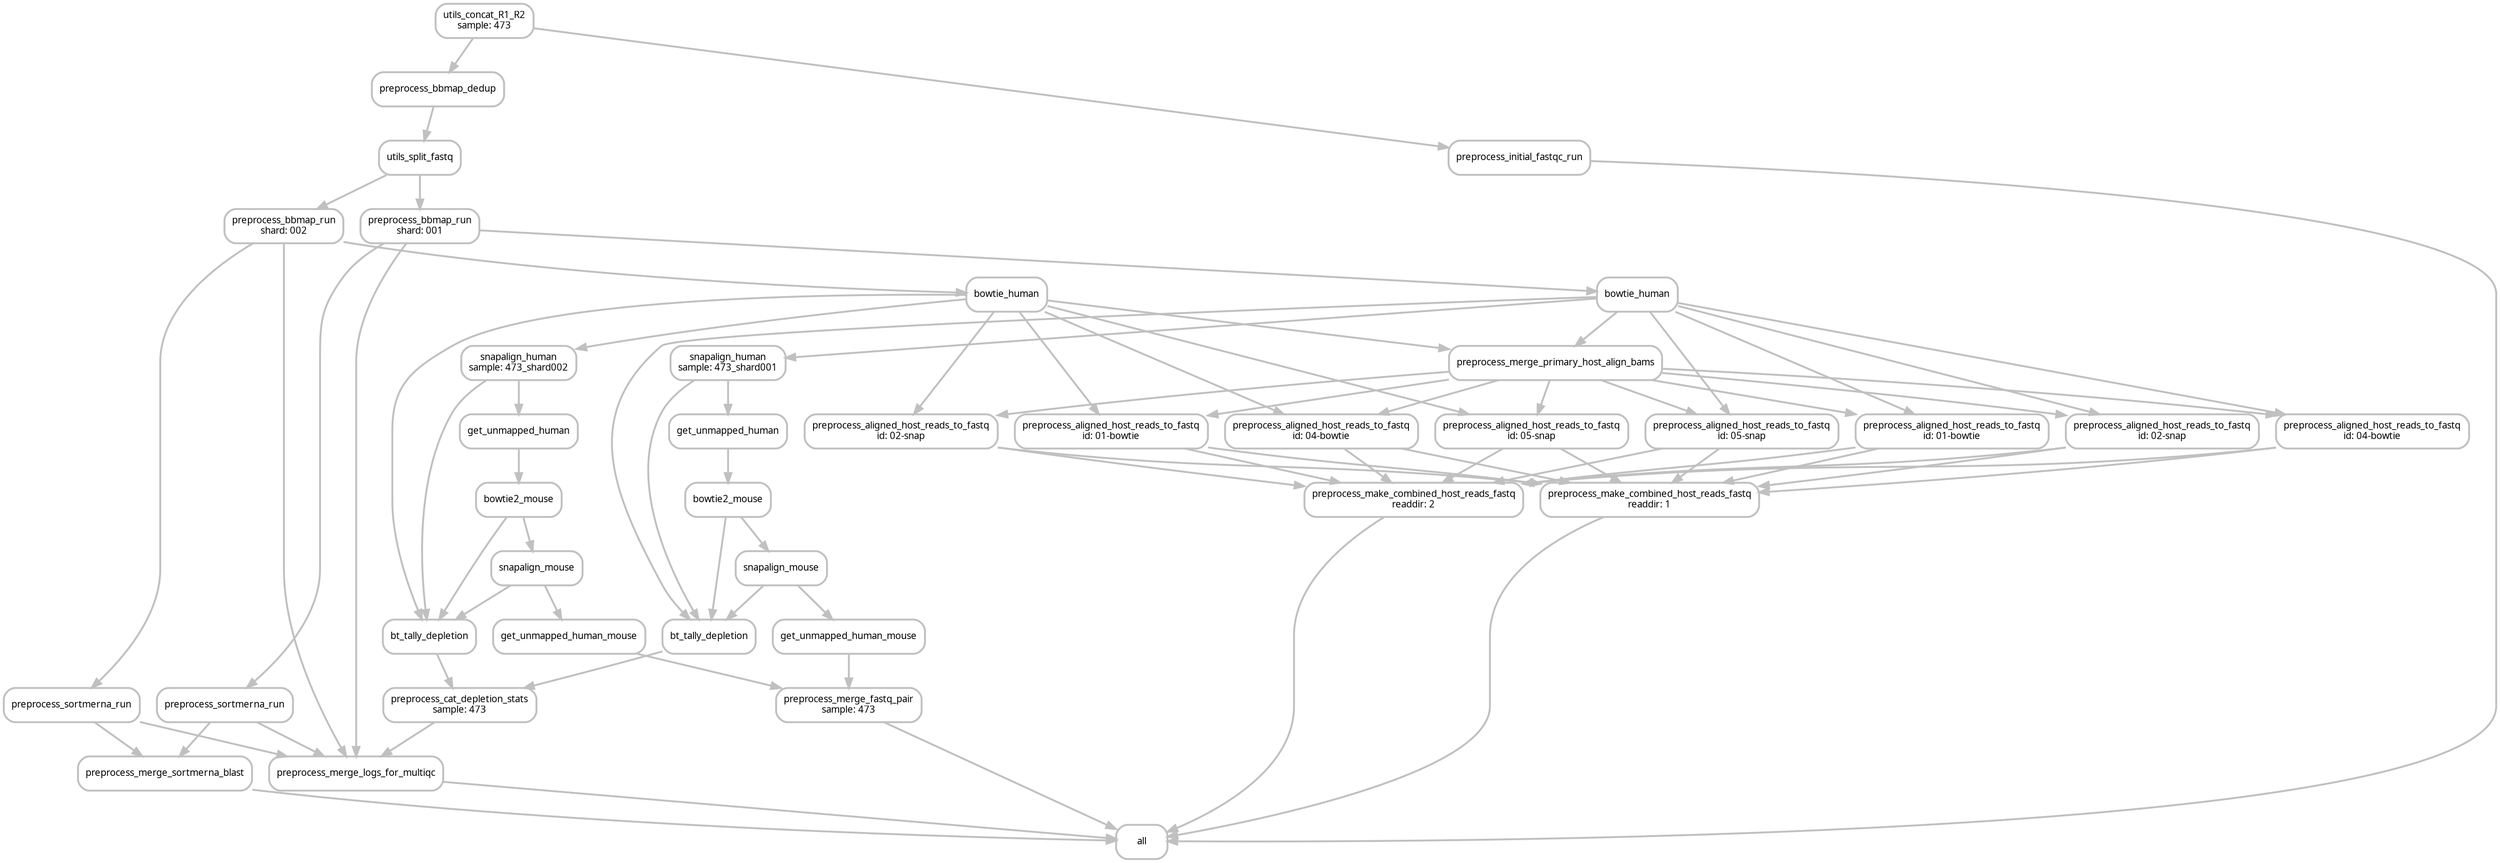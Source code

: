 digraph snakemake_dag {
    graph[bgcolor=white, margin=0];
    node[shape=box, style=rounded, fontname=sans,                 fontsize=10, penwidth=2];
    edge[penwidth=2, color=grey];
	0[label = "all", color = "grey", style="rounded"];
	1[label = "preprocess_merge_fastq_pair\nsample: 473", color = "grey", style="rounded"];
	2[label = "get_unmapped_human_mouse", color = "grey", style="rounded"];
	3[label = "snapalign_mouse", color = "grey", style="rounded"];
	4[label = "bowtie2_mouse", color = "grey", style="rounded"];
	5[label = "get_unmapped_human", color = "grey", style="rounded"];
	6[label = "snapalign_human\nsample: 473_shard001", color = "grey", style="rounded"];
	7[label = "bowtie_human", color = "grey", style="rounded"];
	8[label = "preprocess_bbmap_run\nshard: 001", color = "grey", style="rounded"];
	9[label = "utils_split_fastq", color = "grey", style="rounded"];
	10[label = "preprocess_bbmap_dedup", color = "grey", style="rounded"];
	11[label = "utils_concat_R1_R2\nsample: 473", color = "grey", style="rounded"];
	12[label = "get_unmapped_human_mouse", color = "grey", style="rounded"];
	13[label = "snapalign_mouse", color = "grey", style="rounded"];
	14[label = "bowtie2_mouse", color = "grey", style="rounded"];
	15[label = "get_unmapped_human", color = "grey", style="rounded"];
	16[label = "snapalign_human\nsample: 473_shard002", color = "grey", style="rounded"];
	17[label = "bowtie_human", color = "grey", style="rounded"];
	18[label = "preprocess_bbmap_run\nshard: 002", color = "grey", style="rounded"];
	19[label = "preprocess_merge_logs_for_multiqc", color = "grey", style="rounded"];
	20[label = "preprocess_sortmerna_run", color = "grey", style="rounded"];
	21[label = "preprocess_sortmerna_run", color = "grey", style="rounded"];
	22[label = "preprocess_cat_depletion_stats\nsample: 473", color = "grey", style="rounded"];
	23[label = "bt_tally_depletion", color = "grey", style="rounded"];
	24[label = "bt_tally_depletion", color = "grey", style="rounded"];
	25[label = "preprocess_initial_fastqc_run", color = "grey", style="rounded"];
	26[label = "preprocess_merge_sortmerna_blast", color = "grey", style="rounded"];
	27[label = "preprocess_make_combined_host_reads_fastq\nreaddir: 1", color = "grey", style="rounded"];
	28[label = "preprocess_aligned_host_reads_to_fastq\nid: 01-bowtie", color = "grey", style="rounded"];
	29[label = "preprocess_merge_primary_host_align_bams", color = "grey", style="rounded"];
	30[label = "preprocess_aligned_host_reads_to_fastq\nid: 01-bowtie", color = "grey", style="rounded"];
	31[label = "preprocess_aligned_host_reads_to_fastq\nid: 02-snap", color = "grey", style="rounded"];
	32[label = "preprocess_aligned_host_reads_to_fastq\nid: 02-snap", color = "grey", style="rounded"];
	33[label = "preprocess_aligned_host_reads_to_fastq\nid: 04-bowtie", color = "grey", style="rounded"];
	34[label = "preprocess_aligned_host_reads_to_fastq\nid: 04-bowtie", color = "grey", style="rounded"];
	35[label = "preprocess_aligned_host_reads_to_fastq\nid: 05-snap", color = "grey", style="rounded"];
	36[label = "preprocess_aligned_host_reads_to_fastq\nid: 05-snap", color = "grey", style="rounded"];
	37[label = "preprocess_make_combined_host_reads_fastq\nreaddir: 2", color = "grey", style="rounded"];
	1 -> 0
	19 -> 0
	25 -> 0
	26 -> 0
	27 -> 0
	37 -> 0
	2 -> 1
	12 -> 1
	3 -> 2
	4 -> 3
	5 -> 4
	6 -> 5
	7 -> 6
	8 -> 7
	9 -> 8
	10 -> 9
	11 -> 10
	13 -> 12
	14 -> 13
	15 -> 14
	16 -> 15
	17 -> 16
	18 -> 17
	9 -> 18
	20 -> 19
	21 -> 19
	22 -> 19
	8 -> 19
	18 -> 19
	8 -> 20
	18 -> 21
	23 -> 22
	24 -> 22
	7 -> 23
	6 -> 23
	4 -> 23
	3 -> 23
	17 -> 24
	16 -> 24
	14 -> 24
	13 -> 24
	11 -> 25
	20 -> 26
	21 -> 26
	28 -> 27
	30 -> 27
	31 -> 27
	32 -> 27
	33 -> 27
	34 -> 27
	35 -> 27
	36 -> 27
	29 -> 28
	7 -> 28
	7 -> 29
	17 -> 29
	29 -> 30
	17 -> 30
	29 -> 31
	7 -> 31
	29 -> 32
	17 -> 32
	29 -> 33
	7 -> 33
	29 -> 34
	17 -> 34
	29 -> 35
	7 -> 35
	29 -> 36
	17 -> 36
	28 -> 37
	30 -> 37
	31 -> 37
	32 -> 37
	33 -> 37
	34 -> 37
	35 -> 37
	36 -> 37
}            
